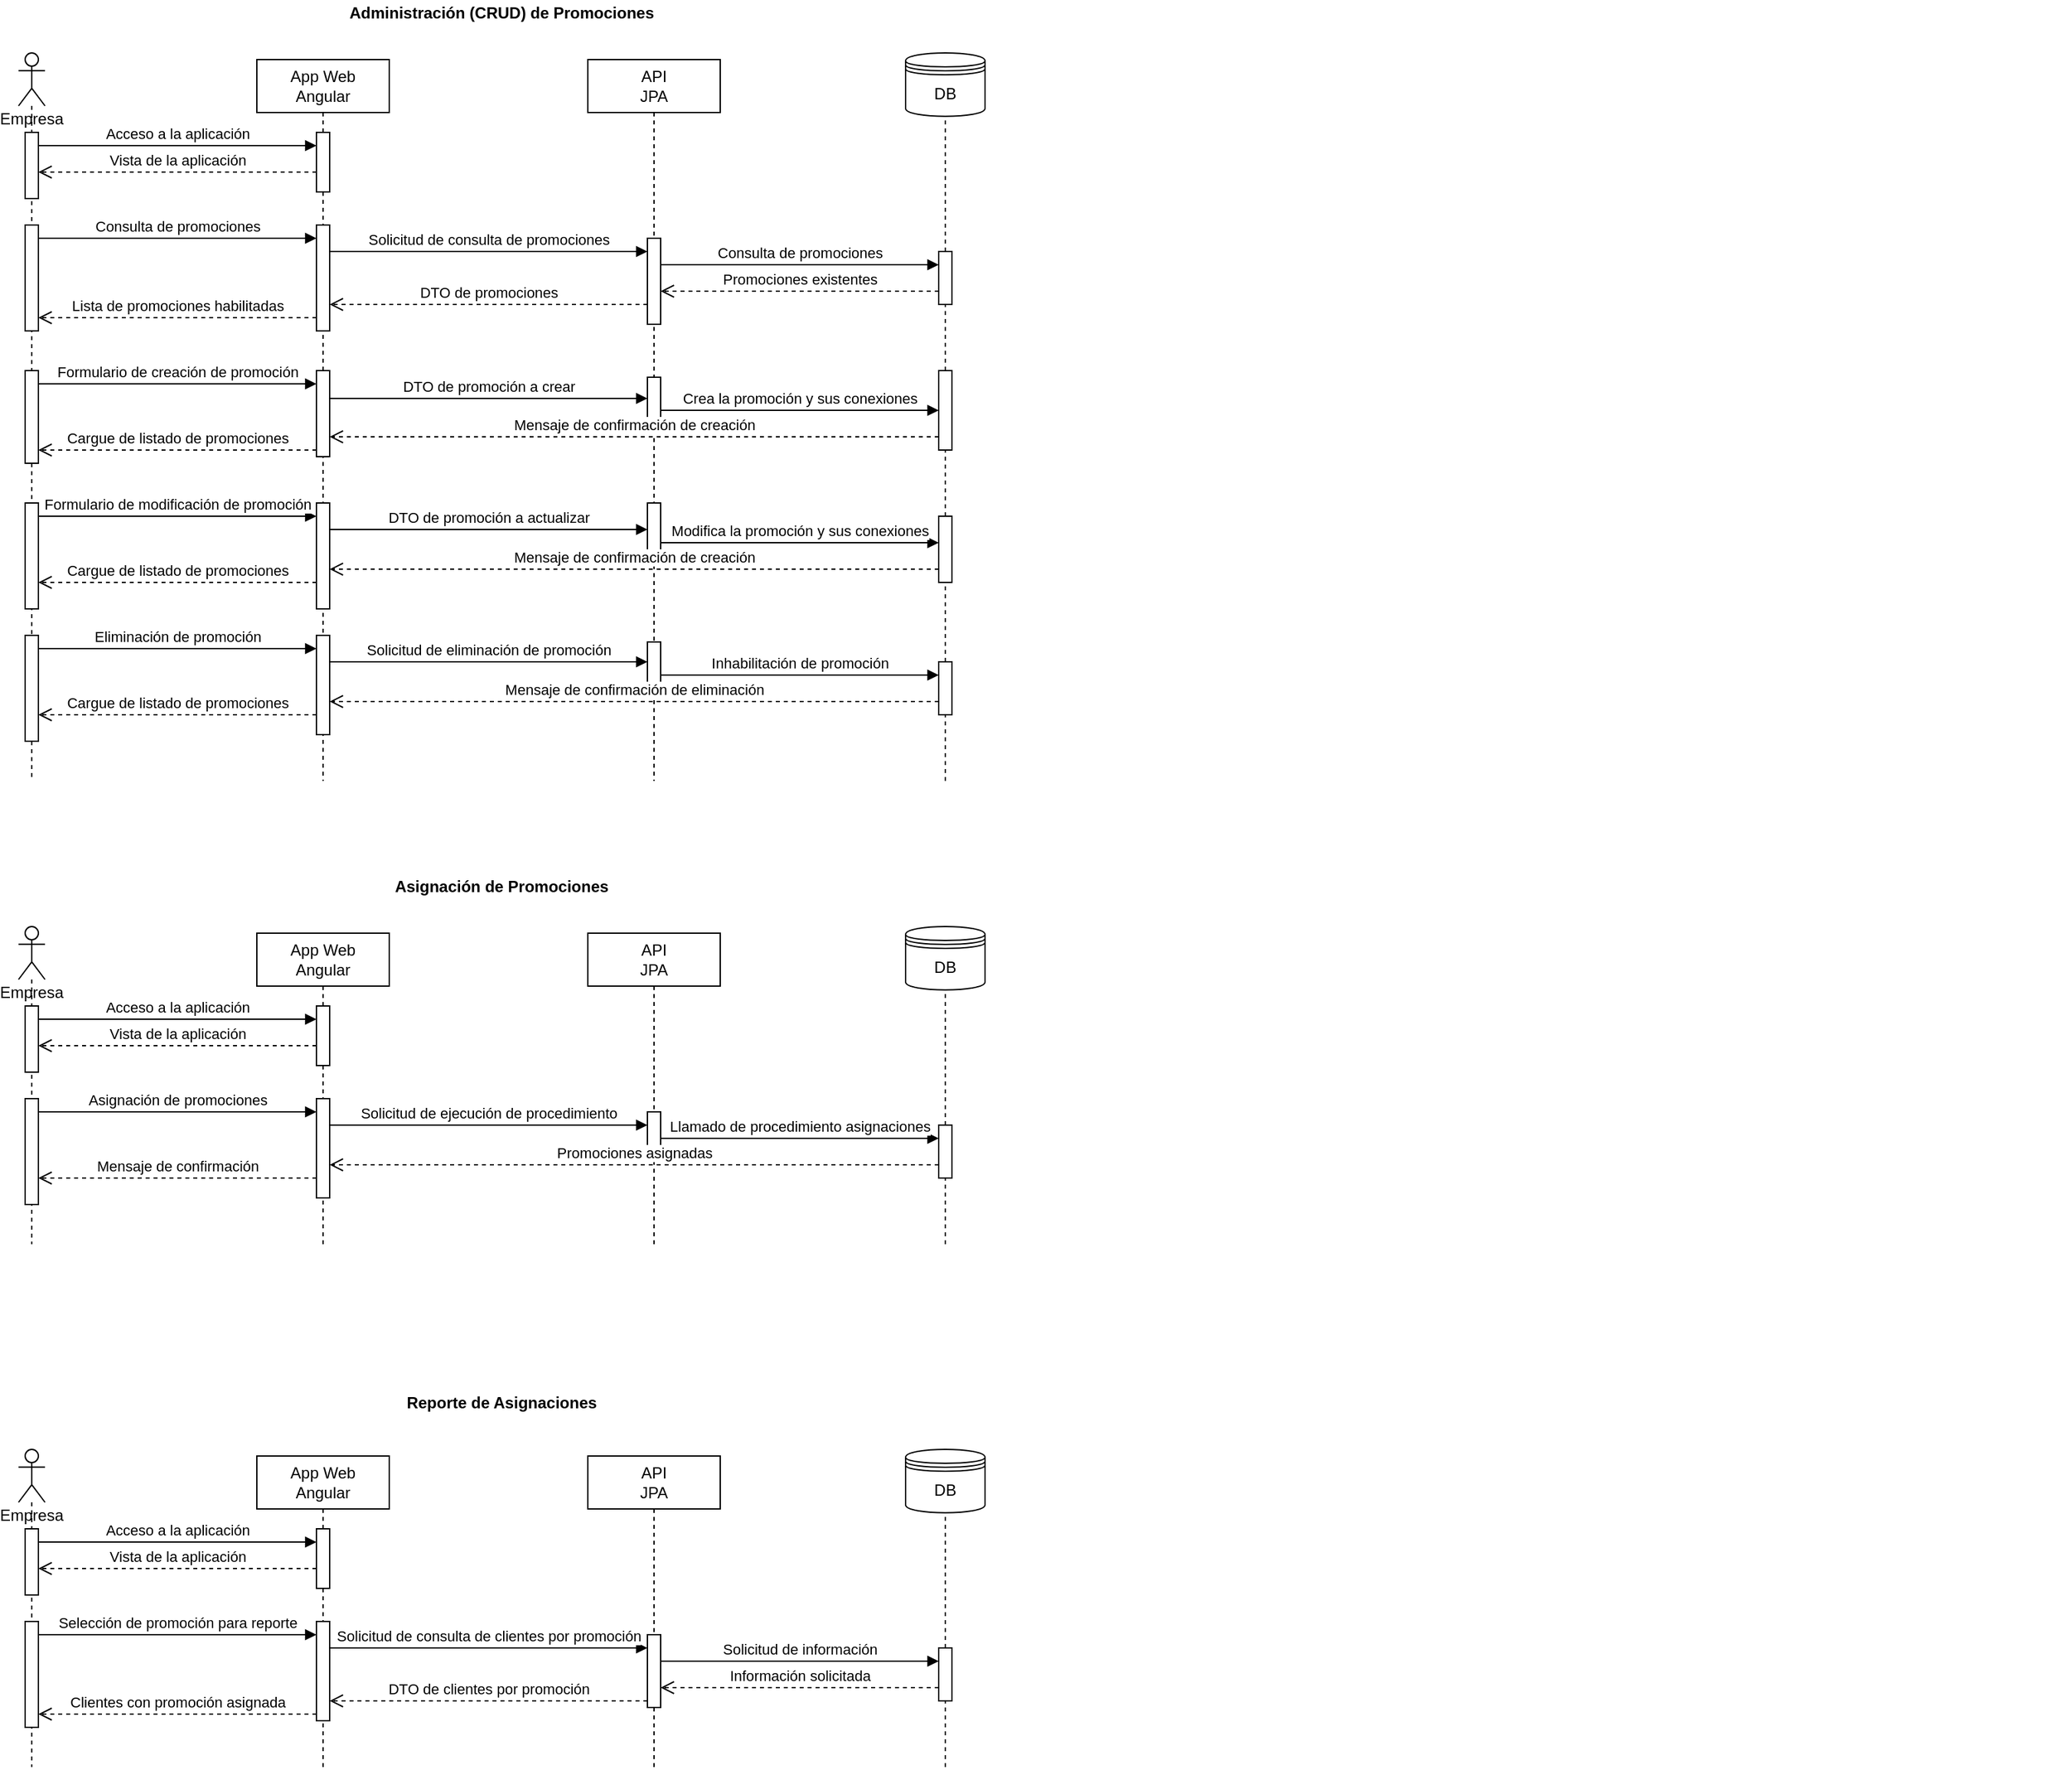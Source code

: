<mxfile version="14.4.3" type="google"><diagram id="kgpKYQtTHZ0yAKxKKP6v" name="Page-1"><mxGraphModel dx="1564" dy="938" grid="1" gridSize="10" guides="1" tooltips="1" connect="1" arrows="1" fold="1" page="1" pageScale="1" pageWidth="850" pageHeight="1100" math="0" shadow="0"><root><mxCell id="0"/><mxCell id="1" parent="0"/><mxCell id="LhTcr1DsuhzvzTHYJ2kS-4" value="App Web&lt;br&gt;Angular" style="shape=umlLifeline;perimeter=lifelinePerimeter;whiteSpace=wrap;html=1;container=1;collapsible=0;recursiveResize=0;outlineConnect=0;" parent="1" vertex="1"><mxGeometry x="220" y="85" width="100" height="545" as="geometry"/></mxCell><mxCell id="LhTcr1DsuhzvzTHYJ2kS-13" value="" style="html=1;points=[];perimeter=orthogonalPerimeter;" parent="LhTcr1DsuhzvzTHYJ2kS-4" vertex="1"><mxGeometry x="45" y="55" width="10" height="45" as="geometry"/></mxCell><mxCell id="LhTcr1DsuhzvzTHYJ2kS-17" value="" style="html=1;points=[];perimeter=orthogonalPerimeter;" parent="LhTcr1DsuhzvzTHYJ2kS-4" vertex="1"><mxGeometry x="45" y="125" width="10" height="80" as="geometry"/></mxCell><mxCell id="LhTcr1DsuhzvzTHYJ2kS-28" value="" style="html=1;points=[];perimeter=orthogonalPerimeter;" parent="LhTcr1DsuhzvzTHYJ2kS-4" vertex="1"><mxGeometry x="45" y="235" width="10" height="65" as="geometry"/></mxCell><mxCell id="LhTcr1DsuhzvzTHYJ2kS-37" value="" style="html=1;points=[];perimeter=orthogonalPerimeter;" parent="LhTcr1DsuhzvzTHYJ2kS-4" vertex="1"><mxGeometry x="45" y="335" width="10" height="80" as="geometry"/></mxCell><mxCell id="LhTcr1DsuhzvzTHYJ2kS-48" value="" style="html=1;points=[];perimeter=orthogonalPerimeter;" parent="LhTcr1DsuhzvzTHYJ2kS-4" vertex="1"><mxGeometry x="45" y="435" width="10" height="75" as="geometry"/></mxCell><mxCell id="LhTcr1DsuhzvzTHYJ2kS-5" value="Empresa" style="shape=umlLifeline;participant=umlActor;perimeter=lifelinePerimeter;whiteSpace=wrap;html=1;container=1;collapsible=0;recursiveResize=0;verticalAlign=top;spacingTop=36;outlineConnect=0;" parent="1" vertex="1"><mxGeometry x="40" y="80" width="20" height="550" as="geometry"/></mxCell><mxCell id="LhTcr1DsuhzvzTHYJ2kS-12" value="" style="html=1;points=[];perimeter=orthogonalPerimeter;" parent="LhTcr1DsuhzvzTHYJ2kS-5" vertex="1"><mxGeometry x="5" y="60" width="10" height="50" as="geometry"/></mxCell><mxCell id="LhTcr1DsuhzvzTHYJ2kS-27" value="" style="html=1;points=[];perimeter=orthogonalPerimeter;" parent="LhTcr1DsuhzvzTHYJ2kS-5" vertex="1"><mxGeometry x="5" y="240" width="10" height="70" as="geometry"/></mxCell><mxCell id="LhTcr1DsuhzvzTHYJ2kS-36" value="" style="html=1;points=[];perimeter=orthogonalPerimeter;" parent="LhTcr1DsuhzvzTHYJ2kS-5" vertex="1"><mxGeometry x="5" y="340" width="10" height="80" as="geometry"/></mxCell><mxCell id="LhTcr1DsuhzvzTHYJ2kS-47" value="" style="html=1;points=[];perimeter=orthogonalPerimeter;" parent="LhTcr1DsuhzvzTHYJ2kS-5" vertex="1"><mxGeometry x="5" y="440" width="10" height="80" as="geometry"/></mxCell><mxCell id="LhTcr1DsuhzvzTHYJ2kS-6" value="API&lt;br&gt;JPA" style="shape=umlLifeline;perimeter=lifelinePerimeter;whiteSpace=wrap;html=1;container=1;collapsible=0;recursiveResize=0;outlineConnect=0;" parent="1" vertex="1"><mxGeometry x="470" y="85" width="100" height="545" as="geometry"/></mxCell><mxCell id="LhTcr1DsuhzvzTHYJ2kS-20" value="" style="html=1;points=[];perimeter=orthogonalPerimeter;" parent="LhTcr1DsuhzvzTHYJ2kS-6" vertex="1"><mxGeometry x="45" y="135" width="10" height="65" as="geometry"/></mxCell><mxCell id="LhTcr1DsuhzvzTHYJ2kS-29" value="" style="html=1;points=[];perimeter=orthogonalPerimeter;" parent="LhTcr1DsuhzvzTHYJ2kS-6" vertex="1"><mxGeometry x="45" y="240" width="10" height="40" as="geometry"/></mxCell><mxCell id="LhTcr1DsuhzvzTHYJ2kS-38" value="" style="html=1;points=[];perimeter=orthogonalPerimeter;" parent="LhTcr1DsuhzvzTHYJ2kS-6" vertex="1"><mxGeometry x="45" y="335" width="10" height="45" as="geometry"/></mxCell><mxCell id="LhTcr1DsuhzvzTHYJ2kS-49" value="" style="html=1;points=[];perimeter=orthogonalPerimeter;" parent="LhTcr1DsuhzvzTHYJ2kS-6" vertex="1"><mxGeometry x="45" y="440" width="10" height="40" as="geometry"/></mxCell><mxCell id="LhTcr1DsuhzvzTHYJ2kS-7" value="" style="group" parent="1" vertex="1" connectable="0"><mxGeometry x="1480" y="110" width="110" height="590" as="geometry"/></mxCell><mxCell id="LhTcr1DsuhzvzTHYJ2kS-8" value="DB" style="shape=datastore;whiteSpace=wrap;html=1;" parent="LhTcr1DsuhzvzTHYJ2kS-7" vertex="1"><mxGeometry x="-770" y="-30" width="60" height="47.838" as="geometry"/></mxCell><mxCell id="LhTcr1DsuhzvzTHYJ2kS-9" value="" style="endArrow=none;dashed=1;html=1;entryX=0.5;entryY=1;entryDx=0;entryDy=0;" parent="LhTcr1DsuhzvzTHYJ2kS-7" source="LhTcr1DsuhzvzTHYJ2kS-21" target="LhTcr1DsuhzvzTHYJ2kS-8" edge="1"><mxGeometry width="50" height="50" relative="1" as="geometry"><mxPoint x="-740" y="630" as="sourcePoint"/><mxPoint x="-715" y="198.387" as="targetPoint"/></mxGeometry></mxCell><mxCell id="LhTcr1DsuhzvzTHYJ2kS-21" value="" style="html=1;points=[];perimeter=orthogonalPerimeter;" parent="LhTcr1DsuhzvzTHYJ2kS-7" vertex="1"><mxGeometry x="-745" y="120" width="10" height="40" as="geometry"/></mxCell><mxCell id="LhTcr1DsuhzvzTHYJ2kS-22" value="" style="endArrow=none;dashed=1;html=1;entryX=0.5;entryY=1;entryDx=0;entryDy=0;" parent="LhTcr1DsuhzvzTHYJ2kS-7" source="LhTcr1DsuhzvzTHYJ2kS-32" target="LhTcr1DsuhzvzTHYJ2kS-21" edge="1"><mxGeometry width="50" height="50" relative="1" as="geometry"><mxPoint x="-740" y="324.667" as="sourcePoint"/><mxPoint x="740" y="127.838" as="targetPoint"/></mxGeometry></mxCell><mxCell id="LhTcr1DsuhzvzTHYJ2kS-32" value="" style="html=1;points=[];perimeter=orthogonalPerimeter;" parent="LhTcr1DsuhzvzTHYJ2kS-7" vertex="1"><mxGeometry x="-745" y="210" width="10" height="60" as="geometry"/></mxCell><mxCell id="LhTcr1DsuhzvzTHYJ2kS-33" value="" style="endArrow=none;dashed=1;html=1;entryX=0.5;entryY=1;entryDx=0;entryDy=0;" parent="LhTcr1DsuhzvzTHYJ2kS-7" source="LhTcr1DsuhzvzTHYJ2kS-39" target="LhTcr1DsuhzvzTHYJ2kS-32" edge="1"><mxGeometry width="50" height="50" relative="1" as="geometry"><mxPoint x="740" y="434.667" as="sourcePoint"/><mxPoint x="740" y="270" as="targetPoint"/></mxGeometry></mxCell><mxCell id="LhTcr1DsuhzvzTHYJ2kS-39" value="" style="html=1;points=[];perimeter=orthogonalPerimeter;" parent="LhTcr1DsuhzvzTHYJ2kS-7" vertex="1"><mxGeometry x="-745" y="320" width="10" height="50" as="geometry"/></mxCell><mxCell id="LhTcr1DsuhzvzTHYJ2kS-40" value="" style="endArrow=none;dashed=1;html=1;entryX=0.5;entryY=1;entryDx=0;entryDy=0;" parent="LhTcr1DsuhzvzTHYJ2kS-7" source="LhTcr1DsuhzvzTHYJ2kS-50" target="LhTcr1DsuhzvzTHYJ2kS-39" edge="1"><mxGeometry width="50" height="50" relative="1" as="geometry"><mxPoint x="2220" y="544.667" as="sourcePoint"/><mxPoint x="740" y="380" as="targetPoint"/></mxGeometry></mxCell><mxCell id="LhTcr1DsuhzvzTHYJ2kS-50" value="" style="html=1;points=[];perimeter=orthogonalPerimeter;" parent="LhTcr1DsuhzvzTHYJ2kS-7" vertex="1"><mxGeometry x="-745" y="430" width="10" height="40" as="geometry"/></mxCell><mxCell id="LhTcr1DsuhzvzTHYJ2kS-14" value="Acceso a la aplicación" style="html=1;verticalAlign=bottom;endArrow=block;" parent="1" source="LhTcr1DsuhzvzTHYJ2kS-12" target="LhTcr1DsuhzvzTHYJ2kS-13" edge="1"><mxGeometry width="80" relative="1" as="geometry"><mxPoint x="120" y="160" as="sourcePoint"/><mxPoint x="200" y="160" as="targetPoint"/><Array as="points"><mxPoint x="120" y="150"/></Array></mxGeometry></mxCell><mxCell id="LhTcr1DsuhzvzTHYJ2kS-15" value="Vista de la aplicación" style="html=1;verticalAlign=bottom;endArrow=open;dashed=1;endSize=8;" parent="1" source="LhTcr1DsuhzvzTHYJ2kS-13" target="LhTcr1DsuhzvzTHYJ2kS-12" edge="1"><mxGeometry relative="1" as="geometry"><mxPoint x="270" y="170" as="sourcePoint"/><mxPoint x="190" y="170" as="targetPoint"/><Array as="points"><mxPoint x="210" y="170"/></Array></mxGeometry></mxCell><mxCell id="LhTcr1DsuhzvzTHYJ2kS-16" value="" style="html=1;points=[];perimeter=orthogonalPerimeter;" parent="1" vertex="1"><mxGeometry x="45" y="210" width="10" height="80" as="geometry"/></mxCell><mxCell id="LhTcr1DsuhzvzTHYJ2kS-18" value="Consulta de promociones" style="html=1;verticalAlign=bottom;endArrow=block;" parent="1" source="LhTcr1DsuhzvzTHYJ2kS-16" target="LhTcr1DsuhzvzTHYJ2kS-17" edge="1"><mxGeometry width="80" relative="1" as="geometry"><mxPoint x="350" y="180" as="sourcePoint"/><mxPoint x="430" y="180" as="targetPoint"/><Array as="points"><mxPoint x="190" y="220"/></Array></mxGeometry></mxCell><mxCell id="LhTcr1DsuhzvzTHYJ2kS-19" value="Solicitud de consulta de promociones" style="html=1;verticalAlign=bottom;endArrow=block;" parent="1" source="LhTcr1DsuhzvzTHYJ2kS-17" target="LhTcr1DsuhzvzTHYJ2kS-20" edge="1"><mxGeometry width="80" relative="1" as="geometry"><mxPoint x="300" y="240" as="sourcePoint"/><mxPoint x="380" y="240" as="targetPoint"/><Array as="points"><mxPoint x="350" y="230"/></Array></mxGeometry></mxCell><mxCell id="LhTcr1DsuhzvzTHYJ2kS-23" value="Consulta de promociones" style="html=1;verticalAlign=bottom;endArrow=block;" parent="1" source="LhTcr1DsuhzvzTHYJ2kS-20" target="LhTcr1DsuhzvzTHYJ2kS-21" edge="1"><mxGeometry width="80" relative="1" as="geometry"><mxPoint x="560" y="240" as="sourcePoint"/><mxPoint x="640" y="240" as="targetPoint"/><Array as="points"><mxPoint x="680" y="240"/></Array></mxGeometry></mxCell><mxCell id="LhTcr1DsuhzvzTHYJ2kS-24" value="Promociones existentes" style="html=1;verticalAlign=bottom;endArrow=open;dashed=1;endSize=8;" parent="1" source="LhTcr1DsuhzvzTHYJ2kS-21" target="LhTcr1DsuhzvzTHYJ2kS-20" edge="1"><mxGeometry relative="1" as="geometry"><mxPoint x="430" y="180" as="sourcePoint"/><mxPoint x="350" y="180" as="targetPoint"/><Array as="points"><mxPoint x="660" y="260"/></Array></mxGeometry></mxCell><mxCell id="LhTcr1DsuhzvzTHYJ2kS-25" value="DTO de promociones" style="html=1;verticalAlign=bottom;endArrow=open;dashed=1;endSize=8;" parent="1" source="LhTcr1DsuhzvzTHYJ2kS-20" target="LhTcr1DsuhzvzTHYJ2kS-17" edge="1"><mxGeometry relative="1" as="geometry"><mxPoint x="430" y="180" as="sourcePoint"/><mxPoint x="350" y="180" as="targetPoint"/><Array as="points"><mxPoint x="440" y="270"/></Array></mxGeometry></mxCell><mxCell id="LhTcr1DsuhzvzTHYJ2kS-26" value="Lista de promociones habilitadas" style="html=1;verticalAlign=bottom;endArrow=open;dashed=1;endSize=8;" parent="1" source="LhTcr1DsuhzvzTHYJ2kS-17" target="LhTcr1DsuhzvzTHYJ2kS-16" edge="1"><mxGeometry relative="1" as="geometry"><mxPoint x="200" y="280" as="sourcePoint"/><mxPoint x="120" y="280" as="targetPoint"/><Array as="points"><mxPoint x="200" y="280"/></Array></mxGeometry></mxCell><mxCell id="LhTcr1DsuhzvzTHYJ2kS-30" value="Formulario de creación de promoción" style="html=1;verticalAlign=bottom;endArrow=block;" parent="1" source="LhTcr1DsuhzvzTHYJ2kS-27" target="LhTcr1DsuhzvzTHYJ2kS-28" edge="1"><mxGeometry width="80" relative="1" as="geometry"><mxPoint x="380" y="410" as="sourcePoint"/><mxPoint x="460" y="410" as="targetPoint"/><Array as="points"><mxPoint x="200" y="330"/></Array></mxGeometry></mxCell><mxCell id="LhTcr1DsuhzvzTHYJ2kS-31" value="DTO de promoción a crear" style="html=1;verticalAlign=bottom;endArrow=block;" parent="1" source="LhTcr1DsuhzvzTHYJ2kS-28" target="LhTcr1DsuhzvzTHYJ2kS-29" edge="1"><mxGeometry width="80" relative="1" as="geometry"><mxPoint x="364" y="280" as="sourcePoint"/><mxPoint x="444" y="280" as="targetPoint"/><Array as="points"><mxPoint x="425" y="341"/></Array></mxGeometry></mxCell><mxCell id="LhTcr1DsuhzvzTHYJ2kS-34" value="Crea la promoción y sus conexiones" style="html=1;verticalAlign=bottom;endArrow=block;" parent="1" source="LhTcr1DsuhzvzTHYJ2kS-29" target="LhTcr1DsuhzvzTHYJ2kS-32" edge="1"><mxGeometry width="80" relative="1" as="geometry"><mxPoint x="380" y="290" as="sourcePoint"/><mxPoint x="460" y="290" as="targetPoint"/><Array as="points"><mxPoint x="680" y="350"/></Array></mxGeometry></mxCell><mxCell id="LhTcr1DsuhzvzTHYJ2kS-35" value="Mensaje de confirmación de creación" style="html=1;verticalAlign=bottom;endArrow=open;dashed=1;endSize=8;" parent="1" source="LhTcr1DsuhzvzTHYJ2kS-32" target="LhTcr1DsuhzvzTHYJ2kS-28" edge="1"><mxGeometry relative="1" as="geometry"><mxPoint x="680" y="370" as="sourcePoint"/><mxPoint x="600" y="370" as="targetPoint"/><Array as="points"><mxPoint x="460" y="370"/></Array></mxGeometry></mxCell><mxCell id="LhTcr1DsuhzvzTHYJ2kS-41" value="Formulario de modificación de promoción" style="html=1;verticalAlign=bottom;endArrow=block;" parent="1" source="LhTcr1DsuhzvzTHYJ2kS-36" target="LhTcr1DsuhzvzTHYJ2kS-37" edge="1"><mxGeometry width="80" relative="1" as="geometry"><mxPoint x="350" y="410" as="sourcePoint"/><mxPoint x="430" y="410" as="targetPoint"/><Array as="points"><mxPoint x="200" y="430"/></Array></mxGeometry></mxCell><mxCell id="LhTcr1DsuhzvzTHYJ2kS-42" value="DTO de promoción a actualizar" style="html=1;verticalAlign=bottom;endArrow=block;" parent="1" source="LhTcr1DsuhzvzTHYJ2kS-37" target="LhTcr1DsuhzvzTHYJ2kS-38" edge="1"><mxGeometry width="80" relative="1" as="geometry"><mxPoint x="340" y="350" as="sourcePoint"/><mxPoint x="420" y="350" as="targetPoint"/><Array as="points"><mxPoint x="320" y="440"/></Array></mxGeometry></mxCell><mxCell id="LhTcr1DsuhzvzTHYJ2kS-43" value="Modifica la promoción y sus conexiones" style="html=1;verticalAlign=bottom;endArrow=block;" parent="1" source="LhTcr1DsuhzvzTHYJ2kS-38" target="LhTcr1DsuhzvzTHYJ2kS-39" edge="1"><mxGeometry width="80" relative="1" as="geometry"><mxPoint x="560" y="450" as="sourcePoint"/><mxPoint x="640" y="450" as="targetPoint"/><Array as="points"><mxPoint x="700" y="450"/></Array></mxGeometry></mxCell><mxCell id="LhTcr1DsuhzvzTHYJ2kS-44" value="Mensaje de confirmación de creación" style="html=1;verticalAlign=bottom;endArrow=open;dashed=1;endSize=8;" parent="1" source="LhTcr1DsuhzvzTHYJ2kS-39" target="LhTcr1DsuhzvzTHYJ2kS-37" edge="1"><mxGeometry relative="1" as="geometry"><mxPoint x="420" y="350" as="sourcePoint"/><mxPoint x="340" y="350" as="targetPoint"/><Array as="points"><mxPoint x="440" y="470"/></Array></mxGeometry></mxCell><mxCell id="LhTcr1DsuhzvzTHYJ2kS-45" value="Cargue de listado de promociones" style="html=1;verticalAlign=bottom;endArrow=open;dashed=1;endSize=8;" parent="1" source="LhTcr1DsuhzvzTHYJ2kS-28" target="LhTcr1DsuhzvzTHYJ2kS-27" edge="1"><mxGeometry relative="1" as="geometry"><mxPoint x="420" y="340" as="sourcePoint"/><mxPoint x="340" y="340" as="targetPoint"/><Array as="points"><mxPoint x="130" y="380"/></Array></mxGeometry></mxCell><mxCell id="LhTcr1DsuhzvzTHYJ2kS-46" value="Cargue de listado de promociones" style="html=1;verticalAlign=bottom;endArrow=open;dashed=1;endSize=8;" parent="1" source="LhTcr1DsuhzvzTHYJ2kS-37" target="LhTcr1DsuhzvzTHYJ2kS-36" edge="1"><mxGeometry relative="1" as="geometry"><mxPoint x="440" y="450" as="sourcePoint"/><mxPoint x="360" y="450" as="targetPoint"/><Array as="points"><mxPoint x="130" y="480"/></Array></mxGeometry></mxCell><mxCell id="LhTcr1DsuhzvzTHYJ2kS-52" value="Eliminación de promoción" style="html=1;verticalAlign=bottom;endArrow=block;" parent="1" source="LhTcr1DsuhzvzTHYJ2kS-47" target="LhTcr1DsuhzvzTHYJ2kS-48" edge="1"><mxGeometry width="80" relative="1" as="geometry"><mxPoint x="350" y="520" as="sourcePoint"/><mxPoint x="430" y="520" as="targetPoint"/><Array as="points"><mxPoint x="200" y="530"/></Array></mxGeometry></mxCell><mxCell id="LhTcr1DsuhzvzTHYJ2kS-53" value="Solicitud de eliminación de promoción" style="html=1;verticalAlign=bottom;endArrow=block;" parent="1" source="LhTcr1DsuhzvzTHYJ2kS-48" target="LhTcr1DsuhzvzTHYJ2kS-49" edge="1"><mxGeometry width="80" relative="1" as="geometry"><mxPoint x="350" y="520" as="sourcePoint"/><mxPoint x="430" y="520" as="targetPoint"/><Array as="points"><mxPoint x="430" y="540"/></Array></mxGeometry></mxCell><mxCell id="LhTcr1DsuhzvzTHYJ2kS-54" value="Inhabilitación de promoción" style="html=1;verticalAlign=bottom;endArrow=block;" parent="1" source="LhTcr1DsuhzvzTHYJ2kS-49" target="LhTcr1DsuhzvzTHYJ2kS-50" edge="1"><mxGeometry width="80" relative="1" as="geometry"><mxPoint x="380" y="400" as="sourcePoint"/><mxPoint x="460" y="400" as="targetPoint"/><Array as="points"><mxPoint x="670" y="550"/></Array></mxGeometry></mxCell><mxCell id="LhTcr1DsuhzvzTHYJ2kS-55" value="Mensaje de confirmación de eliminación" style="html=1;verticalAlign=bottom;endArrow=open;dashed=1;endSize=8;" parent="1" source="LhTcr1DsuhzvzTHYJ2kS-50" target="LhTcr1DsuhzvzTHYJ2kS-48" edge="1"><mxGeometry relative="1" as="geometry"><mxPoint x="650" y="570" as="sourcePoint"/><mxPoint x="570" y="570" as="targetPoint"/><Array as="points"><mxPoint x="470" y="570"/></Array></mxGeometry></mxCell><mxCell id="LhTcr1DsuhzvzTHYJ2kS-56" value="Cargue de listado de promociones" style="html=1;verticalAlign=bottom;endArrow=open;dashed=1;endSize=8;" parent="1" source="LhTcr1DsuhzvzTHYJ2kS-48" target="LhTcr1DsuhzvzTHYJ2kS-47" edge="1"><mxGeometry relative="1" as="geometry"><mxPoint x="460" y="400" as="sourcePoint"/><mxPoint x="380" y="400" as="targetPoint"/><Array as="points"><mxPoint x="130" y="580"/></Array></mxGeometry></mxCell><mxCell id="LhTcr1DsuhzvzTHYJ2kS-51" value="" style="endArrow=none;dashed=1;html=1;entryX=0.5;entryY=1;entryDx=0;entryDy=0;" parent="1" target="LhTcr1DsuhzvzTHYJ2kS-50" edge="1"><mxGeometry width="50" height="50" relative="1" as="geometry"><mxPoint x="740" y="630" as="sourcePoint"/><mxPoint x="2220" y="590" as="targetPoint"/></mxGeometry></mxCell><mxCell id="LhTcr1DsuhzvzTHYJ2kS-62" value="App Web&lt;br&gt;Angular" style="shape=umlLifeline;perimeter=lifelinePerimeter;whiteSpace=wrap;html=1;container=1;collapsible=0;recursiveResize=0;outlineConnect=0;" parent="1" vertex="1"><mxGeometry x="220" y="745" width="100" height="235" as="geometry"/></mxCell><mxCell id="LhTcr1DsuhzvzTHYJ2kS-63" value="" style="html=1;points=[];perimeter=orthogonalPerimeter;" parent="LhTcr1DsuhzvzTHYJ2kS-62" vertex="1"><mxGeometry x="45" y="55" width="10" height="45" as="geometry"/></mxCell><mxCell id="LhTcr1DsuhzvzTHYJ2kS-64" value="" style="html=1;points=[];perimeter=orthogonalPerimeter;" parent="LhTcr1DsuhzvzTHYJ2kS-62" vertex="1"><mxGeometry x="45" y="125" width="10" height="75" as="geometry"/></mxCell><mxCell id="LhTcr1DsuhzvzTHYJ2kS-68" value="Empresa" style="shape=umlLifeline;participant=umlActor;perimeter=lifelinePerimeter;whiteSpace=wrap;html=1;container=1;collapsible=0;recursiveResize=0;verticalAlign=top;spacingTop=36;outlineConnect=0;" parent="1" vertex="1"><mxGeometry x="40" y="740" width="20" height="240" as="geometry"/></mxCell><mxCell id="LhTcr1DsuhzvzTHYJ2kS-69" value="" style="html=1;points=[];perimeter=orthogonalPerimeter;" parent="LhTcr1DsuhzvzTHYJ2kS-68" vertex="1"><mxGeometry x="5" y="60" width="10" height="50" as="geometry"/></mxCell><mxCell id="LhTcr1DsuhzvzTHYJ2kS-73" value="API&lt;br&gt;JPA" style="shape=umlLifeline;perimeter=lifelinePerimeter;whiteSpace=wrap;html=1;container=1;collapsible=0;recursiveResize=0;outlineConnect=0;" parent="1" vertex="1"><mxGeometry x="470" y="745" width="100" height="235" as="geometry"/></mxCell><mxCell id="LhTcr1DsuhzvzTHYJ2kS-74" value="" style="html=1;points=[];perimeter=orthogonalPerimeter;" parent="LhTcr1DsuhzvzTHYJ2kS-73" vertex="1"><mxGeometry x="45" y="135" width="10" height="35" as="geometry"/></mxCell><mxCell id="LhTcr1DsuhzvzTHYJ2kS-78" value="" style="group" parent="1" vertex="1" connectable="0"><mxGeometry x="1480" y="790" width="110" height="590" as="geometry"/></mxCell><mxCell id="LhTcr1DsuhzvzTHYJ2kS-79" value="DB" style="shape=datastore;whiteSpace=wrap;html=1;" parent="LhTcr1DsuhzvzTHYJ2kS-78" vertex="1"><mxGeometry x="-770" y="-50" width="60" height="47.838" as="geometry"/></mxCell><mxCell id="LhTcr1DsuhzvzTHYJ2kS-80" value="" style="endArrow=none;dashed=1;html=1;entryX=0.5;entryY=1;entryDx=0;entryDy=0;" parent="LhTcr1DsuhzvzTHYJ2kS-78" source="LhTcr1DsuhzvzTHYJ2kS-81" target="LhTcr1DsuhzvzTHYJ2kS-79" edge="1"><mxGeometry width="50" height="50" relative="1" as="geometry"><mxPoint x="-740" y="610" as="sourcePoint"/><mxPoint x="-715" y="178.387" as="targetPoint"/></mxGeometry></mxCell><mxCell id="LhTcr1DsuhzvzTHYJ2kS-81" value="" style="html=1;points=[];perimeter=orthogonalPerimeter;" parent="LhTcr1DsuhzvzTHYJ2kS-78" vertex="1"><mxGeometry x="-745" y="100" width="10" height="40" as="geometry"/></mxCell><mxCell id="LhTcr1DsuhzvzTHYJ2kS-82" value="" style="endArrow=none;dashed=1;html=1;entryX=0.5;entryY=1;entryDx=0;entryDy=0;" parent="LhTcr1DsuhzvzTHYJ2kS-78" target="LhTcr1DsuhzvzTHYJ2kS-81" edge="1"><mxGeometry width="50" height="50" relative="1" as="geometry"><mxPoint x="-740" y="190" as="sourcePoint"/><mxPoint x="740" y="107.838" as="targetPoint"/></mxGeometry></mxCell><mxCell id="LhTcr1DsuhzvzTHYJ2kS-88" value="Acceso a la aplicación" style="html=1;verticalAlign=bottom;endArrow=block;" parent="1" source="LhTcr1DsuhzvzTHYJ2kS-69" target="LhTcr1DsuhzvzTHYJ2kS-63" edge="1"><mxGeometry width="80" relative="1" as="geometry"><mxPoint x="120" y="820" as="sourcePoint"/><mxPoint x="200" y="820" as="targetPoint"/><Array as="points"><mxPoint x="120" y="810"/></Array></mxGeometry></mxCell><mxCell id="LhTcr1DsuhzvzTHYJ2kS-89" value="Vista de la aplicación" style="html=1;verticalAlign=bottom;endArrow=open;dashed=1;endSize=8;" parent="1" source="LhTcr1DsuhzvzTHYJ2kS-63" target="LhTcr1DsuhzvzTHYJ2kS-69" edge="1"><mxGeometry relative="1" as="geometry"><mxPoint x="270" y="830" as="sourcePoint"/><mxPoint x="190" y="830" as="targetPoint"/><Array as="points"><mxPoint x="210" y="830"/></Array></mxGeometry></mxCell><mxCell id="LhTcr1DsuhzvzTHYJ2kS-90" value="" style="html=1;points=[];perimeter=orthogonalPerimeter;" parent="1" vertex="1"><mxGeometry x="45" y="870" width="10" height="80" as="geometry"/></mxCell><mxCell id="LhTcr1DsuhzvzTHYJ2kS-91" value="Asignación de promociones" style="html=1;verticalAlign=bottom;endArrow=block;" parent="1" source="LhTcr1DsuhzvzTHYJ2kS-90" target="LhTcr1DsuhzvzTHYJ2kS-64" edge="1"><mxGeometry width="80" relative="1" as="geometry"><mxPoint x="350" y="840" as="sourcePoint"/><mxPoint x="430" y="840" as="targetPoint"/><Array as="points"><mxPoint x="190" y="880"/></Array></mxGeometry></mxCell><mxCell id="LhTcr1DsuhzvzTHYJ2kS-92" value="Solicitud de ejecución de procedimiento" style="html=1;verticalAlign=bottom;endArrow=block;" parent="1" source="LhTcr1DsuhzvzTHYJ2kS-64" target="LhTcr1DsuhzvzTHYJ2kS-74" edge="1"><mxGeometry width="80" relative="1" as="geometry"><mxPoint x="300" y="900" as="sourcePoint"/><mxPoint x="380" y="900" as="targetPoint"/><Array as="points"><mxPoint x="350" y="890"/></Array></mxGeometry></mxCell><mxCell id="LhTcr1DsuhzvzTHYJ2kS-93" value="Llamado de procedimiento asignaciones" style="html=1;verticalAlign=bottom;endArrow=block;" parent="1" source="LhTcr1DsuhzvzTHYJ2kS-74" target="LhTcr1DsuhzvzTHYJ2kS-81" edge="1"><mxGeometry width="80" relative="1" as="geometry"><mxPoint x="560" y="900" as="sourcePoint"/><mxPoint x="640" y="900" as="targetPoint"/><Array as="points"><mxPoint x="680" y="900"/></Array></mxGeometry></mxCell><mxCell id="LhTcr1DsuhzvzTHYJ2kS-94" value="Promociones asignadas" style="html=1;verticalAlign=bottom;endArrow=open;dashed=1;endSize=8;" parent="1" source="LhTcr1DsuhzvzTHYJ2kS-81" target="LhTcr1DsuhzvzTHYJ2kS-64" edge="1"><mxGeometry relative="1" as="geometry"><mxPoint x="430" y="840" as="sourcePoint"/><mxPoint x="350" y="840" as="targetPoint"/><Array as="points"><mxPoint x="660" y="920"/></Array></mxGeometry></mxCell><mxCell id="LhTcr1DsuhzvzTHYJ2kS-113" value="Mensaje de confirmación" style="html=1;verticalAlign=bottom;endArrow=open;dashed=1;endSize=8;" parent="1" source="LhTcr1DsuhzvzTHYJ2kS-64" target="LhTcr1DsuhzvzTHYJ2kS-90" edge="1"><mxGeometry relative="1" as="geometry"><mxPoint x="460" y="970" as="sourcePoint"/><mxPoint x="380" y="970" as="targetPoint"/><Array as="points"><mxPoint x="140" y="930"/></Array></mxGeometry></mxCell><mxCell id="LhTcr1DsuhzvzTHYJ2kS-114" value="App Web&lt;br&gt;Angular" style="shape=umlLifeline;perimeter=lifelinePerimeter;whiteSpace=wrap;html=1;container=1;collapsible=0;recursiveResize=0;outlineConnect=0;" parent="1" vertex="1"><mxGeometry x="220" y="1140" width="100" height="235" as="geometry"/></mxCell><mxCell id="LhTcr1DsuhzvzTHYJ2kS-115" value="" style="html=1;points=[];perimeter=orthogonalPerimeter;" parent="LhTcr1DsuhzvzTHYJ2kS-114" vertex="1"><mxGeometry x="45" y="55" width="10" height="45" as="geometry"/></mxCell><mxCell id="LhTcr1DsuhzvzTHYJ2kS-116" value="" style="html=1;points=[];perimeter=orthogonalPerimeter;" parent="LhTcr1DsuhzvzTHYJ2kS-114" vertex="1"><mxGeometry x="45" y="125" width="10" height="75" as="geometry"/></mxCell><mxCell id="LhTcr1DsuhzvzTHYJ2kS-117" value="Empresa" style="shape=umlLifeline;participant=umlActor;perimeter=lifelinePerimeter;whiteSpace=wrap;html=1;container=1;collapsible=0;recursiveResize=0;verticalAlign=top;spacingTop=36;outlineConnect=0;" parent="1" vertex="1"><mxGeometry x="40" y="1135" width="20" height="240" as="geometry"/></mxCell><mxCell id="LhTcr1DsuhzvzTHYJ2kS-118" value="" style="html=1;points=[];perimeter=orthogonalPerimeter;" parent="LhTcr1DsuhzvzTHYJ2kS-117" vertex="1"><mxGeometry x="5" y="60" width="10" height="50" as="geometry"/></mxCell><mxCell id="LhTcr1DsuhzvzTHYJ2kS-119" value="API&lt;br&gt;JPA" style="shape=umlLifeline;perimeter=lifelinePerimeter;whiteSpace=wrap;html=1;container=1;collapsible=0;recursiveResize=0;outlineConnect=0;" parent="1" vertex="1"><mxGeometry x="470" y="1140" width="100" height="235" as="geometry"/></mxCell><mxCell id="LhTcr1DsuhzvzTHYJ2kS-120" value="" style="html=1;points=[];perimeter=orthogonalPerimeter;" parent="LhTcr1DsuhzvzTHYJ2kS-119" vertex="1"><mxGeometry x="45" y="135" width="10" height="55" as="geometry"/></mxCell><mxCell id="LhTcr1DsuhzvzTHYJ2kS-121" value="DB" style="shape=datastore;whiteSpace=wrap;html=1;" parent="1" vertex="1"><mxGeometry x="710" y="1135" width="60" height="47.838" as="geometry"/></mxCell><mxCell id="LhTcr1DsuhzvzTHYJ2kS-122" value="" style="endArrow=none;dashed=1;html=1;entryX=0.5;entryY=1;entryDx=0;entryDy=0;" parent="1" source="LhTcr1DsuhzvzTHYJ2kS-123" target="LhTcr1DsuhzvzTHYJ2kS-121" edge="1"><mxGeometry width="50" height="50" relative="1" as="geometry"><mxPoint x="-740" y="1005" as="sourcePoint"/><mxPoint x="-715" y="573.387" as="targetPoint"/></mxGeometry></mxCell><mxCell id="LhTcr1DsuhzvzTHYJ2kS-123" value="" style="html=1;points=[];perimeter=orthogonalPerimeter;" parent="1" vertex="1"><mxGeometry x="735" y="1285" width="10" height="40" as="geometry"/></mxCell><mxCell id="LhTcr1DsuhzvzTHYJ2kS-124" value="" style="endArrow=none;dashed=1;html=1;entryX=0.5;entryY=1;entryDx=0;entryDy=0;" parent="1" target="LhTcr1DsuhzvzTHYJ2kS-123" edge="1"><mxGeometry width="50" height="50" relative="1" as="geometry"><mxPoint x="740" y="1375" as="sourcePoint"/><mxPoint x="740" y="502.838" as="targetPoint"/></mxGeometry></mxCell><mxCell id="LhTcr1DsuhzvzTHYJ2kS-125" value="Acceso a la aplicación" style="html=1;verticalAlign=bottom;endArrow=block;" parent="1" source="LhTcr1DsuhzvzTHYJ2kS-118" target="LhTcr1DsuhzvzTHYJ2kS-115" edge="1"><mxGeometry width="80" relative="1" as="geometry"><mxPoint x="120" y="1215" as="sourcePoint"/><mxPoint x="200" y="1215" as="targetPoint"/><Array as="points"><mxPoint x="120" y="1205"/></Array></mxGeometry></mxCell><mxCell id="LhTcr1DsuhzvzTHYJ2kS-126" value="Vista de la aplicación" style="html=1;verticalAlign=bottom;endArrow=open;dashed=1;endSize=8;" parent="1" source="LhTcr1DsuhzvzTHYJ2kS-115" target="LhTcr1DsuhzvzTHYJ2kS-118" edge="1"><mxGeometry relative="1" as="geometry"><mxPoint x="270" y="1225" as="sourcePoint"/><mxPoint x="190" y="1225" as="targetPoint"/><Array as="points"><mxPoint x="210" y="1225"/></Array></mxGeometry></mxCell><mxCell id="LhTcr1DsuhzvzTHYJ2kS-127" value="" style="html=1;points=[];perimeter=orthogonalPerimeter;" parent="1" vertex="1"><mxGeometry x="45" y="1265" width="10" height="80" as="geometry"/></mxCell><mxCell id="LhTcr1DsuhzvzTHYJ2kS-128" value="Selección de promoción para reporte" style="html=1;verticalAlign=bottom;endArrow=block;" parent="1" source="LhTcr1DsuhzvzTHYJ2kS-127" target="LhTcr1DsuhzvzTHYJ2kS-116" edge="1"><mxGeometry width="80" relative="1" as="geometry"><mxPoint x="350" y="1235" as="sourcePoint"/><mxPoint x="430" y="1235" as="targetPoint"/><Array as="points"><mxPoint x="190" y="1275"/></Array></mxGeometry></mxCell><mxCell id="LhTcr1DsuhzvzTHYJ2kS-129" value="Solicitud de consulta de clientes por promoción" style="html=1;verticalAlign=bottom;endArrow=block;" parent="1" source="LhTcr1DsuhzvzTHYJ2kS-116" target="LhTcr1DsuhzvzTHYJ2kS-120" edge="1"><mxGeometry width="80" relative="1" as="geometry"><mxPoint x="300" y="1295" as="sourcePoint"/><mxPoint x="380" y="1295" as="targetPoint"/><Array as="points"><mxPoint x="350" y="1285"/></Array></mxGeometry></mxCell><mxCell id="LhTcr1DsuhzvzTHYJ2kS-130" value="Solicitud de información" style="html=1;verticalAlign=bottom;endArrow=block;" parent="1" source="LhTcr1DsuhzvzTHYJ2kS-120" target="LhTcr1DsuhzvzTHYJ2kS-123" edge="1"><mxGeometry width="80" relative="1" as="geometry"><mxPoint x="560" y="1295" as="sourcePoint"/><mxPoint x="640" y="1295" as="targetPoint"/><Array as="points"><mxPoint x="680" y="1295"/></Array></mxGeometry></mxCell><mxCell id="LhTcr1DsuhzvzTHYJ2kS-131" value="Información solicitada" style="html=1;verticalAlign=bottom;endArrow=open;dashed=1;endSize=8;" parent="1" source="LhTcr1DsuhzvzTHYJ2kS-123" target="LhTcr1DsuhzvzTHYJ2kS-120" edge="1"><mxGeometry relative="1" as="geometry"><mxPoint x="430" y="1235" as="sourcePoint"/><mxPoint x="350" y="1235" as="targetPoint"/><Array as="points"><mxPoint x="660" y="1315"/></Array></mxGeometry></mxCell><mxCell id="LhTcr1DsuhzvzTHYJ2kS-132" value="Clientes con promoción asignada" style="html=1;verticalAlign=bottom;endArrow=open;dashed=1;endSize=8;" parent="1" source="LhTcr1DsuhzvzTHYJ2kS-116" target="LhTcr1DsuhzvzTHYJ2kS-127" edge="1"><mxGeometry relative="1" as="geometry"><mxPoint x="460" y="1365" as="sourcePoint"/><mxPoint x="380" y="1365" as="targetPoint"/><Array as="points"><mxPoint x="230" y="1335"/><mxPoint x="100" y="1335"/></Array></mxGeometry></mxCell><mxCell id="LhTcr1DsuhzvzTHYJ2kS-133" value="DTO de clientes por promoción" style="html=1;verticalAlign=bottom;endArrow=open;dashed=1;endSize=8;" parent="1" source="LhTcr1DsuhzvzTHYJ2kS-120" target="LhTcr1DsuhzvzTHYJ2kS-116" edge="1"><mxGeometry relative="1" as="geometry"><mxPoint x="450" y="1285" as="sourcePoint"/><mxPoint x="370" y="1285" as="targetPoint"/><Array as="points"><mxPoint x="410" y="1325"/></Array></mxGeometry></mxCell><mxCell id="-QEgiLg9UZM4cA_rLyCy-1" value="Asignación de Promociones" style="text;html=1;strokeColor=none;fillColor=none;align=center;verticalAlign=middle;whiteSpace=wrap;rounded=0;fontStyle=1" vertex="1" parent="1"><mxGeometry x="310" y="700" width="190" height="20" as="geometry"/></mxCell><mxCell id="-QEgiLg9UZM4cA_rLyCy-2" value="Reporte de Asignaciones" style="text;html=1;strokeColor=none;fillColor=none;align=center;verticalAlign=middle;whiteSpace=wrap;rounded=0;fontStyle=1" vertex="1" parent="1"><mxGeometry x="310" y="1090" width="190" height="20" as="geometry"/></mxCell><mxCell id="-QEgiLg9UZM4cA_rLyCy-4" value="Administración (CRUD) de Promociones" style="text;html=1;strokeColor=none;fillColor=none;align=center;verticalAlign=middle;whiteSpace=wrap;rounded=0;fontStyle=1" vertex="1" parent="1"><mxGeometry x="280" y="40" width="250" height="20" as="geometry"/></mxCell></root></mxGraphModel></diagram></mxfile>